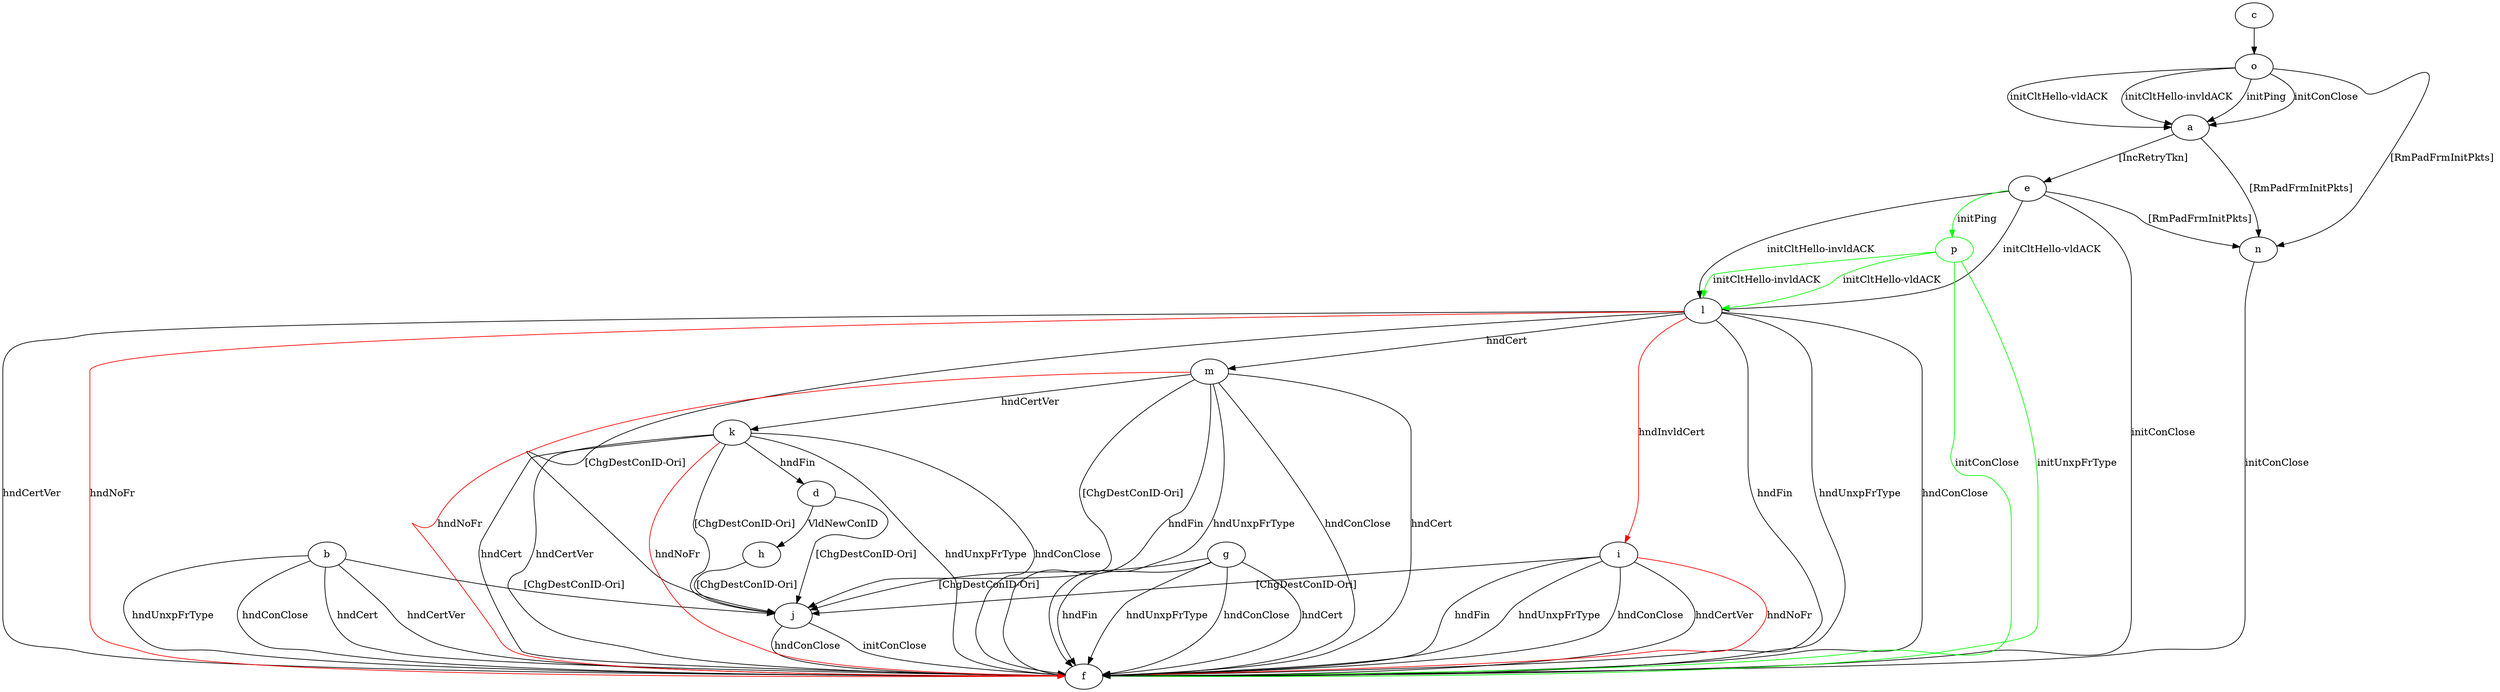 digraph "" {
	a -> e	[key=0,
		label="[IncRetryTkn] "];
	a -> n	[key=0,
		label="[RmPadFrmInitPkts] "];
	b -> f	[key=0,
		label="hndUnxpFrType "];
	b -> f	[key=1,
		label="hndConClose "];
	b -> f	[key=2,
		label="hndCert "];
	b -> f	[key=3,
		label="hndCertVer "];
	b -> j	[key=0,
		label="[ChgDestConID-Ori] "];
	c -> o	[key=0];
	d -> h	[key=0,
		label="VldNewConID "];
	d -> j	[key=0,
		label="[ChgDestConID-Ori] "];
	e -> f	[key=0,
		label="initConClose "];
	e -> l	[key=0,
		label="initCltHello-vldACK "];
	e -> l	[key=1,
		label="initCltHello-invldACK "];
	e -> n	[key=0,
		label="[RmPadFrmInitPkts] "];
	p	[color=green];
	e -> p	[key=0,
		color=green,
		label="initPing "];
	g -> f	[key=0,
		label="hndFin "];
	g -> f	[key=1,
		label="hndUnxpFrType "];
	g -> f	[key=2,
		label="hndConClose "];
	g -> f	[key=3,
		label="hndCert "];
	g -> j	[key=0,
		label="[ChgDestConID-Ori] "];
	h -> j	[key=0,
		label="[ChgDestConID-Ori] "];
	i -> f	[key=0,
		label="hndFin "];
	i -> f	[key=1,
		label="hndUnxpFrType "];
	i -> f	[key=2,
		label="hndConClose "];
	i -> f	[key=3,
		label="hndCertVer "];
	i -> f	[key=4,
		color=red,
		label="hndNoFr "];
	i -> j	[key=0,
		label="[ChgDestConID-Ori] "];
	j -> f	[key=0,
		label="initConClose "];
	j -> f	[key=1,
		label="hndConClose "];
	k -> d	[key=0,
		label="hndFin "];
	k -> f	[key=0,
		label="hndUnxpFrType "];
	k -> f	[key=1,
		label="hndConClose "];
	k -> f	[key=2,
		label="hndCert "];
	k -> f	[key=3,
		label="hndCertVer "];
	k -> f	[key=4,
		color=red,
		label="hndNoFr "];
	k -> j	[key=0,
		label="[ChgDestConID-Ori] "];
	l -> f	[key=0,
		label="hndFin "];
	l -> f	[key=1,
		label="hndUnxpFrType "];
	l -> f	[key=2,
		label="hndConClose "];
	l -> f	[key=3,
		label="hndCertVer "];
	l -> f	[key=4,
		color=red,
		label="hndNoFr "];
	l -> i	[key=0,
		color=red,
		label="hndInvldCert "];
	l -> j	[key=0,
		label="[ChgDestConID-Ori] "];
	l -> m	[key=0,
		label="hndCert "];
	m -> f	[key=0,
		label="hndFin "];
	m -> f	[key=1,
		label="hndUnxpFrType "];
	m -> f	[key=2,
		label="hndConClose "];
	m -> f	[key=3,
		label="hndCert "];
	m -> f	[key=4,
		color=red,
		label="hndNoFr "];
	m -> j	[key=0,
		label="[ChgDestConID-Ori] "];
	m -> k	[key=0,
		label="hndCertVer "];
	n -> f	[key=0,
		label="initConClose "];
	o -> a	[key=0,
		label="initPing "];
	o -> a	[key=1,
		label="initConClose "];
	o -> a	[key=2,
		label="initCltHello-vldACK "];
	o -> a	[key=3,
		label="initCltHello-invldACK "];
	o -> n	[key=0,
		label="[RmPadFrmInitPkts] "];
	p -> f	[key=0,
		color=green,
		label="initConClose "];
	p -> f	[key=1,
		color=green,
		label="initUnxpFrType "];
	p -> l	[key=0,
		color=green,
		label="initCltHello-vldACK "];
	p -> l	[key=1,
		color=green,
		label="initCltHello-invldACK "];
}
